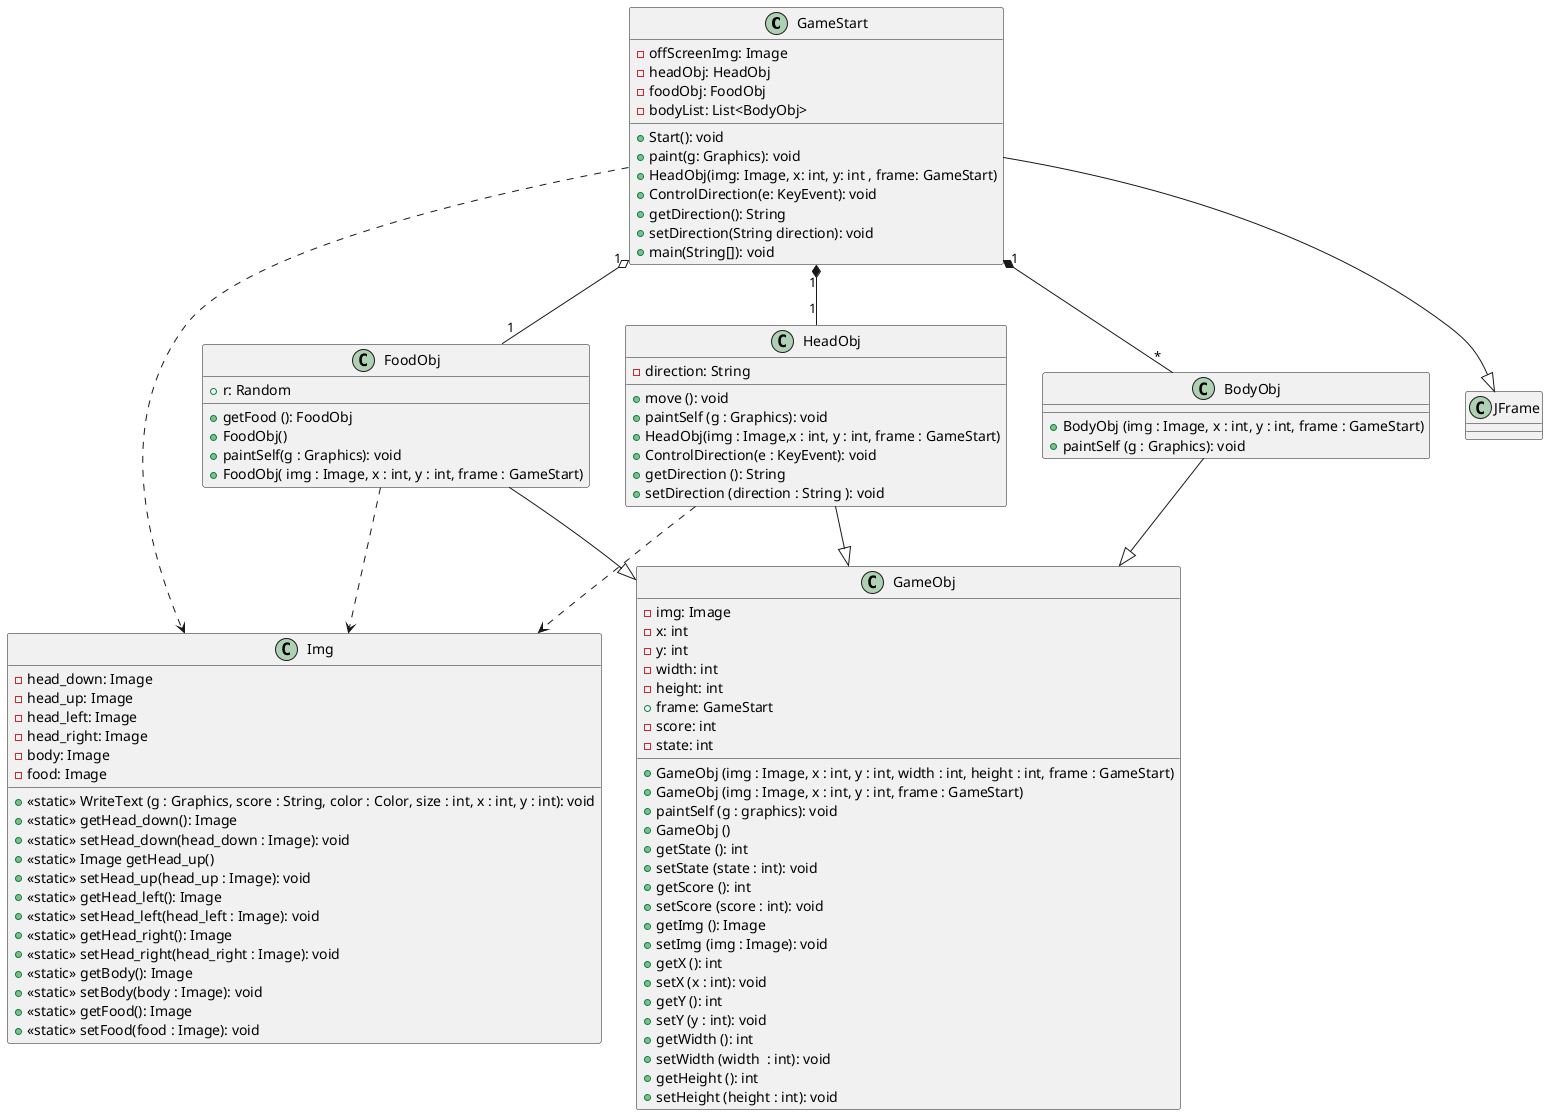@startuml

class GameStart {
    - offScreenImg: Image
    - headObj: HeadObj
    - foodObj: FoodObj
    - bodyList: List<BodyObj>

    + Start(): void
    + paint(g: Graphics): void
    + HeadObj(img: Image, x: int, y: int , frame: GameStart)
    + ControlDirection(e: KeyEvent): void
    + getDirection(): String
    + setDirection(String direction): void
    + main(String[]): void
}

Class HeadObj {
    -direction: String
    +move (): void
    +paintSelf (g : Graphics): void 
    +HeadObj(img : Image,x : int, y : int, frame : GameStart)
    +ControlDirection(e : KeyEvent): void
    +getDirection (): String
    +setDirection (direction : String ): void
}

Class FoodObj {
    +r: Random
    +getFood (): FoodObj
    +FoodObj()
    +paintSelf(g : Graphics): void
    +FoodObj( img : Image, x : int, y : int, frame : GameStart)
}
Class BodyObj {
    +BodyObj (img : Image, x : int, y : int, frame : GameStart)
    +paintSelf (g : Graphics): void
}

Class Img {
-head_down: Image
-head_up: Image
-head_left: Image
-head_right: Image
-body: Image
-food: Image
+ <<static>> WriteText (g : Graphics, score : String, color : Color, size : int, x : int, y : int): void
+ <<static>> getHead_down(): Image
+ <<static>> setHead_down(head_down : Image): void
+ <<static>> Image getHead_up()
+ <<static>> setHead_up(head_up : Image): void
+ <<static>> getHead_left(): Image
+ <<static>> setHead_left(head_left : Image): void
+ <<static>> getHead_right(): Image
+ <<static>> setHead_right(head_right : Image): void
+ <<static>> getBody(): Image
+ <<static>> setBody(body : Image): void
+ <<static>> getFood(): Image
+ <<static>> setFood(food : Image): void
}




Class GameObj {
    - img: Image
    - x: int
    - y: int
    -width: int
    -height: int
    +frame: GameStart
    -score: int
    -state: int 
    +GameObj (img : Image, x : int, y : int, width : int, height : int, frame : GameStart)
    +GameObj (img : Image, x : int, y : int, frame : GameStart)
    +paintSelf (g : graphics): void
    +GameObj ()
    +getState (): int
    +setState (state : int): void
    +getScore (): int
    +setScore (score : int): void
    +getImg (): Image
    +setImg (img : Image): void
    +getX (): int
    +setX (x : int): void
    +getY (): int
    +setY (y : int): void
    +getWidth (): int
    +setWidth (width  : int): void
    +getHeight (): int
    +setHeight (height : int): void
}

GameStart --|> JFrame
GameStart "1" *-- "*" BodyObj
GameStart "1" *-- "1" HeadObj
GameStart "1" o-- "1" FoodObj
GameStart ..> Img
FoodObj ..> Img
HeadObj ..> Img

FoodObj --|> GameObj
BodyObj --|> GameObj
HeadObj --|> GameObj


@enduml

